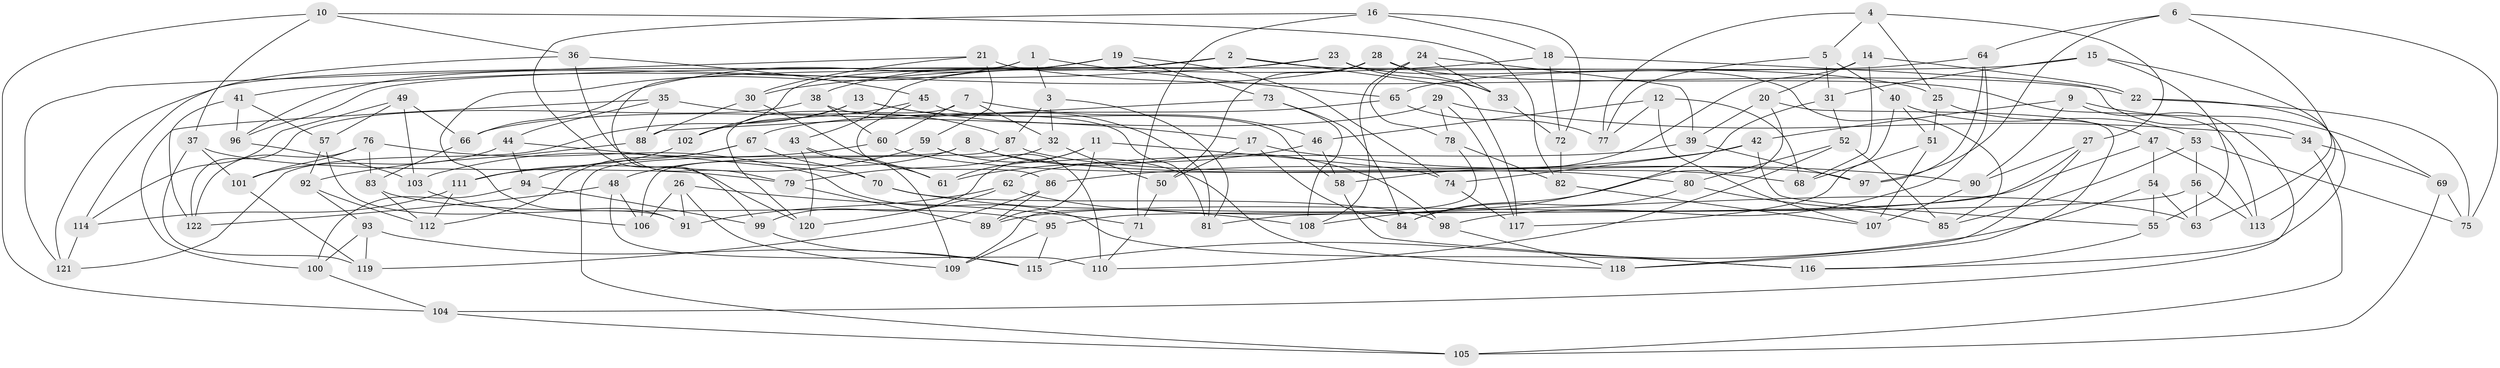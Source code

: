 // Generated by graph-tools (version 1.1) at 2025/11/02/27/25 16:11:48]
// undirected, 122 vertices, 244 edges
graph export_dot {
graph [start="1"]
  node [color=gray90,style=filled];
  1;
  2;
  3;
  4;
  5;
  6;
  7;
  8;
  9;
  10;
  11;
  12;
  13;
  14;
  15;
  16;
  17;
  18;
  19;
  20;
  21;
  22;
  23;
  24;
  25;
  26;
  27;
  28;
  29;
  30;
  31;
  32;
  33;
  34;
  35;
  36;
  37;
  38;
  39;
  40;
  41;
  42;
  43;
  44;
  45;
  46;
  47;
  48;
  49;
  50;
  51;
  52;
  53;
  54;
  55;
  56;
  57;
  58;
  59;
  60;
  61;
  62;
  63;
  64;
  65;
  66;
  67;
  68;
  69;
  70;
  71;
  72;
  73;
  74;
  75;
  76;
  77;
  78;
  79;
  80;
  81;
  82;
  83;
  84;
  85;
  86;
  87;
  88;
  89;
  90;
  91;
  92;
  93;
  94;
  95;
  96;
  97;
  98;
  99;
  100;
  101;
  102;
  103;
  104;
  105;
  106;
  107;
  108;
  109;
  110;
  111;
  112;
  113;
  114;
  115;
  116;
  117;
  118;
  119;
  120;
  121;
  122;
  1 -- 65;
  1 -- 99;
  1 -- 3;
  1 -- 91;
  2 -- 117;
  2 -- 38;
  2 -- 121;
  2 -- 25;
  3 -- 81;
  3 -- 87;
  3 -- 32;
  4 -- 25;
  4 -- 77;
  4 -- 5;
  4 -- 27;
  5 -- 40;
  5 -- 31;
  5 -- 77;
  6 -- 75;
  6 -- 64;
  6 -- 63;
  6 -- 97;
  7 -- 46;
  7 -- 32;
  7 -- 120;
  7 -- 60;
  8 -- 68;
  8 -- 105;
  8 -- 98;
  8 -- 48;
  9 -- 42;
  9 -- 90;
  9 -- 104;
  9 -- 69;
  10 -- 104;
  10 -- 37;
  10 -- 82;
  10 -- 36;
  11 -- 74;
  11 -- 89;
  11 -- 61;
  11 -- 99;
  12 -- 46;
  12 -- 68;
  12 -- 77;
  12 -- 107;
  13 -- 121;
  13 -- 81;
  13 -- 17;
  13 -- 102;
  14 -- 22;
  14 -- 58;
  14 -- 20;
  14 -- 68;
  15 -- 31;
  15 -- 113;
  15 -- 55;
  15 -- 96;
  16 -- 71;
  16 -- 18;
  16 -- 120;
  16 -- 72;
  17 -- 90;
  17 -- 84;
  17 -- 50;
  18 -- 30;
  18 -- 72;
  18 -- 34;
  19 -- 102;
  19 -- 73;
  19 -- 74;
  19 -- 66;
  20 -- 84;
  20 -- 118;
  20 -- 39;
  21 -- 30;
  21 -- 22;
  21 -- 59;
  21 -- 121;
  22 -- 75;
  22 -- 116;
  23 -- 43;
  23 -- 33;
  23 -- 41;
  23 -- 85;
  24 -- 108;
  24 -- 78;
  24 -- 39;
  24 -- 33;
  25 -- 51;
  25 -- 47;
  26 -- 106;
  26 -- 109;
  26 -- 91;
  26 -- 71;
  27 -- 118;
  27 -- 95;
  27 -- 90;
  28 -- 113;
  28 -- 96;
  28 -- 33;
  28 -- 50;
  29 -- 78;
  29 -- 66;
  29 -- 117;
  29 -- 34;
  30 -- 88;
  30 -- 61;
  31 -- 108;
  31 -- 52;
  32 -- 50;
  32 -- 79;
  33 -- 72;
  34 -- 69;
  34 -- 105;
  35 -- 44;
  35 -- 88;
  35 -- 100;
  35 -- 87;
  36 -- 79;
  36 -- 114;
  36 -- 45;
  37 -- 79;
  37 -- 119;
  37 -- 101;
  38 -- 60;
  38 -- 122;
  38 -- 81;
  39 -- 62;
  39 -- 97;
  40 -- 51;
  40 -- 53;
  40 -- 117;
  41 -- 57;
  41 -- 122;
  41 -- 96;
  42 -- 55;
  42 -- 86;
  42 -- 74;
  43 -- 109;
  43 -- 120;
  43 -- 61;
  44 -- 101;
  44 -- 94;
  44 -- 70;
  45 -- 58;
  45 -- 102;
  45 -- 86;
  46 -- 58;
  46 -- 61;
  47 -- 89;
  47 -- 54;
  47 -- 113;
  48 -- 110;
  48 -- 106;
  48 -- 122;
  49 -- 103;
  49 -- 114;
  49 -- 66;
  49 -- 57;
  50 -- 71;
  51 -- 68;
  51 -- 107;
  52 -- 110;
  52 -- 80;
  52 -- 85;
  53 -- 56;
  53 -- 75;
  53 -- 85;
  54 -- 63;
  54 -- 115;
  54 -- 55;
  55 -- 116;
  56 -- 63;
  56 -- 113;
  56 -- 81;
  57 -- 92;
  57 -- 91;
  58 -- 116;
  59 -- 111;
  59 -- 118;
  59 -- 110;
  60 -- 80;
  60 -- 103;
  62 -- 91;
  62 -- 120;
  62 -- 63;
  64 -- 65;
  64 -- 97;
  64 -- 98;
  65 -- 67;
  65 -- 77;
  66 -- 83;
  67 -- 112;
  67 -- 94;
  67 -- 70;
  69 -- 75;
  69 -- 105;
  70 -- 108;
  70 -- 98;
  71 -- 110;
  72 -- 82;
  73 -- 108;
  73 -- 88;
  73 -- 84;
  74 -- 117;
  76 -- 83;
  76 -- 116;
  76 -- 101;
  76 -- 122;
  78 -- 109;
  78 -- 82;
  79 -- 89;
  80 -- 84;
  80 -- 85;
  82 -- 107;
  83 -- 112;
  83 -- 95;
  86 -- 119;
  86 -- 89;
  87 -- 106;
  87 -- 97;
  88 -- 92;
  90 -- 107;
  92 -- 112;
  92 -- 93;
  93 -- 100;
  93 -- 115;
  93 -- 119;
  94 -- 100;
  94 -- 99;
  95 -- 115;
  95 -- 109;
  96 -- 103;
  98 -- 118;
  99 -- 115;
  100 -- 104;
  101 -- 119;
  102 -- 111;
  103 -- 106;
  104 -- 105;
  111 -- 112;
  111 -- 114;
  114 -- 121;
}
